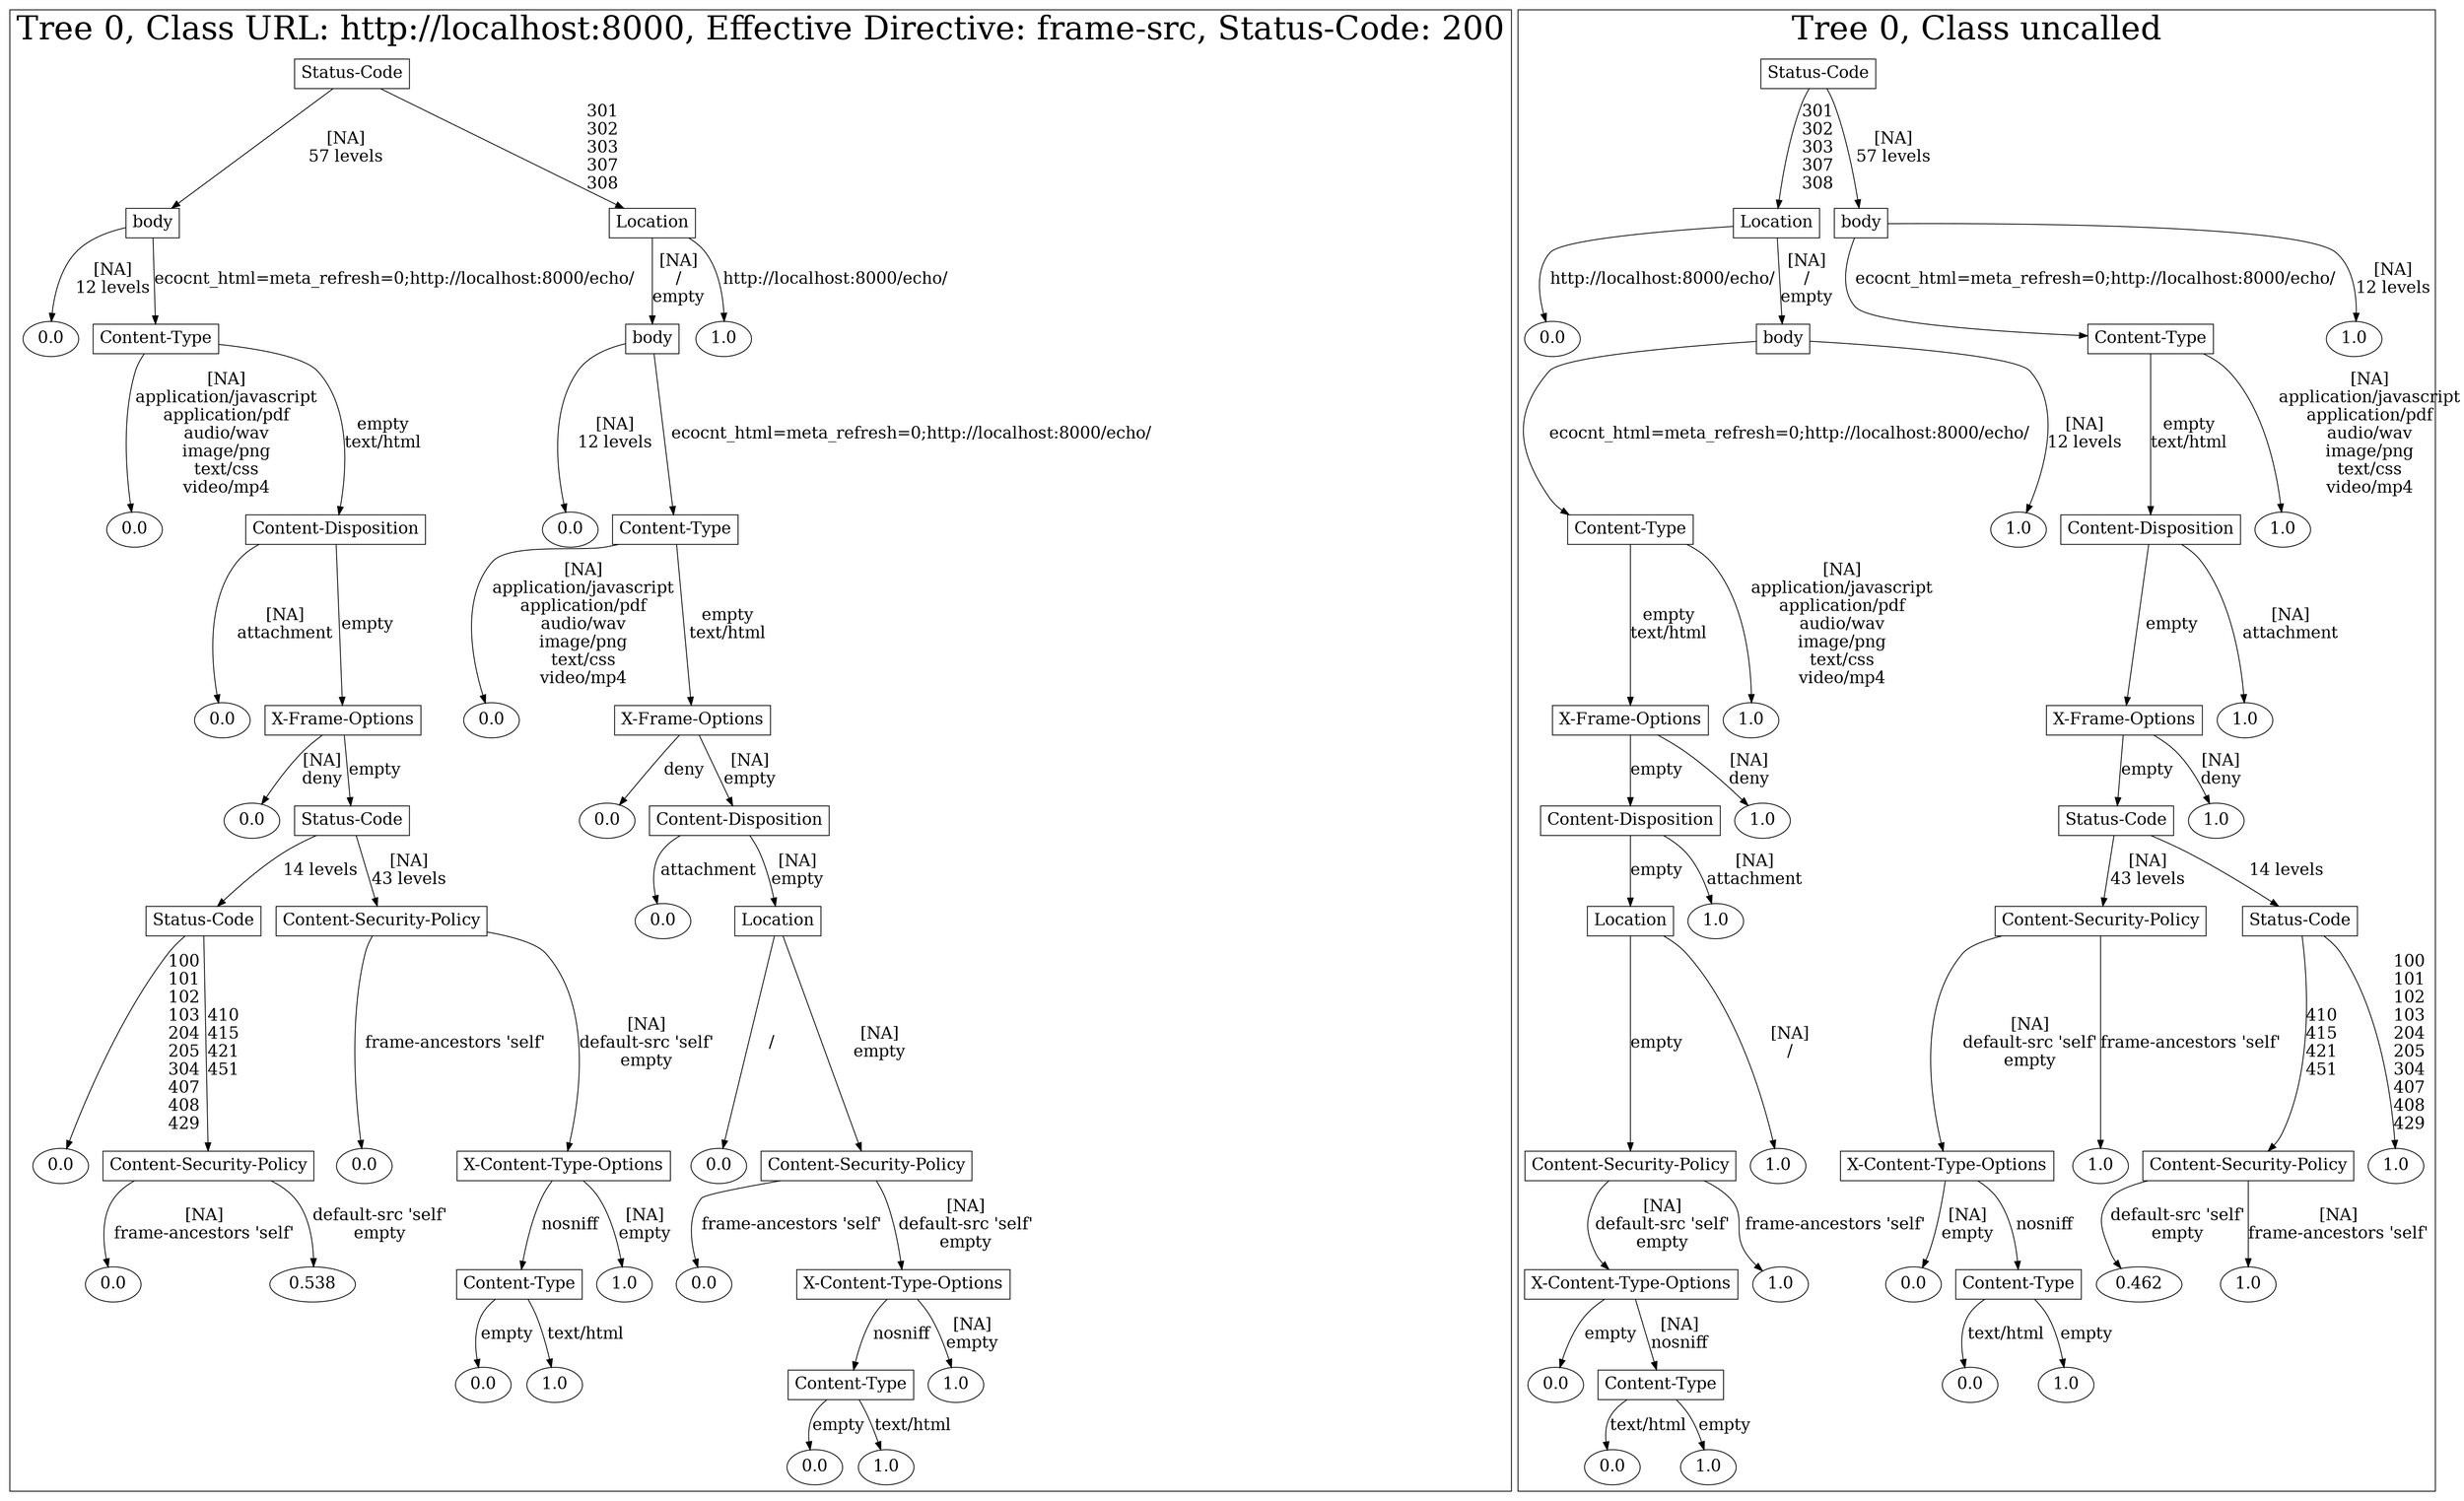 /*
Generated by:
    http://https://github.com/h2oai/h2o-3/tree/master/h2o-genmodel/src/main/java/hex/genmodel/tools/PrintMojo.java
*/

/*
On a mac:

$ brew install graphviz
$ dot -Tpng file.gv -o file.png
$ open file.png
*/

digraph G {

subgraph cluster_0 {
/* Nodes */

/* Level 0 */
{
"SG_0_Node_0" [shape=box, fontsize=20, label="Status-Code"]
}

/* Level 1 */
{
"SG_0_Node_1" [shape=box, fontsize=20, label="body"]
"SG_0_Node_2" [shape=box, fontsize=20, label="Location"]
}

/* Level 2 */
{
"SG_0_Node_21" [fontsize=20, label="0.0"]
"SG_0_Node_3" [shape=box, fontsize=20, label="Content-Type"]
"SG_0_Node_4" [shape=box, fontsize=20, label="body"]
"SG_0_Node_22" [fontsize=20, label="1.0"]
}

/* Level 3 */
{
"SG_0_Node_23" [fontsize=20, label="0.0"]
"SG_0_Node_5" [shape=box, fontsize=20, label="Content-Disposition"]
"SG_0_Node_24" [fontsize=20, label="0.0"]
"SG_0_Node_6" [shape=box, fontsize=20, label="Content-Type"]
}

/* Level 4 */
{
"SG_0_Node_25" [fontsize=20, label="0.0"]
"SG_0_Node_7" [shape=box, fontsize=20, label="X-Frame-Options"]
"SG_0_Node_26" [fontsize=20, label="0.0"]
"SG_0_Node_8" [shape=box, fontsize=20, label="X-Frame-Options"]
}

/* Level 5 */
{
"SG_0_Node_27" [fontsize=20, label="0.0"]
"SG_0_Node_9" [shape=box, fontsize=20, label="Status-Code"]
"SG_0_Node_28" [fontsize=20, label="0.0"]
"SG_0_Node_10" [shape=box, fontsize=20, label="Content-Disposition"]
}

/* Level 6 */
{
"SG_0_Node_11" [shape=box, fontsize=20, label="Status-Code"]
"SG_0_Node_12" [shape=box, fontsize=20, label="Content-Security-Policy"]
"SG_0_Node_29" [fontsize=20, label="0.0"]
"SG_0_Node_13" [shape=box, fontsize=20, label="Location"]
}

/* Level 7 */
{
"SG_0_Node_30" [fontsize=20, label="0.0"]
"SG_0_Node_14" [shape=box, fontsize=20, label="Content-Security-Policy"]
"SG_0_Node_31" [fontsize=20, label="0.0"]
"SG_0_Node_15" [shape=box, fontsize=20, label="X-Content-Type-Options"]
"SG_0_Node_32" [fontsize=20, label="0.0"]
"SG_0_Node_16" [shape=box, fontsize=20, label="Content-Security-Policy"]
}

/* Level 8 */
{
"SG_0_Node_33" [fontsize=20, label="0.0"]
"SG_0_Node_34" [fontsize=20, label="0.538"]
"SG_0_Node_18" [shape=box, fontsize=20, label="Content-Type"]
"SG_0_Node_35" [fontsize=20, label="1.0"]
"SG_0_Node_36" [fontsize=20, label="0.0"]
"SG_0_Node_19" [shape=box, fontsize=20, label="X-Content-Type-Options"]
}

/* Level 9 */
{
"SG_0_Node_37" [fontsize=20, label="0.0"]
"SG_0_Node_38" [fontsize=20, label="1.0"]
"SG_0_Node_20" [shape=box, fontsize=20, label="Content-Type"]
"SG_0_Node_39" [fontsize=20, label="1.0"]
}

/* Level 10 */
{
"SG_0_Node_40" [fontsize=20, label="0.0"]
"SG_0_Node_41" [fontsize=20, label="1.0"]
}

/* Edges */
"SG_0_Node_0" -> "SG_0_Node_1" [fontsize=20, label="[NA]
57 levels
"]
"SG_0_Node_0" -> "SG_0_Node_2" [fontsize=20, label="301
302
303
307
308
"]
"SG_0_Node_2" -> "SG_0_Node_4" [fontsize=20, label="[NA]
/
empty
"]
"SG_0_Node_2" -> "SG_0_Node_22" [fontsize=20, label="http://localhost:8000/echo/
"]
"SG_0_Node_4" -> "SG_0_Node_24" [fontsize=20, label="[NA]
12 levels
"]
"SG_0_Node_4" -> "SG_0_Node_6" [fontsize=20, label="ecocnt_html=meta_refresh=0;http://localhost:8000/echo/
"]
"SG_0_Node_6" -> "SG_0_Node_26" [fontsize=20, label="[NA]
application/javascript
application/pdf
audio/wav
image/png
text/css
video/mp4
"]
"SG_0_Node_6" -> "SG_0_Node_8" [fontsize=20, label="empty
text/html
"]
"SG_0_Node_8" -> "SG_0_Node_28" [fontsize=20, label="deny
"]
"SG_0_Node_8" -> "SG_0_Node_10" [fontsize=20, label="[NA]
empty
"]
"SG_0_Node_10" -> "SG_0_Node_29" [fontsize=20, label="attachment
"]
"SG_0_Node_10" -> "SG_0_Node_13" [fontsize=20, label="[NA]
empty
"]
"SG_0_Node_13" -> "SG_0_Node_32" [fontsize=20, label="/
"]
"SG_0_Node_13" -> "SG_0_Node_16" [fontsize=20, label="[NA]
empty
"]
"SG_0_Node_16" -> "SG_0_Node_36" [fontsize=20, label="frame-ancestors 'self'
"]
"SG_0_Node_16" -> "SG_0_Node_19" [fontsize=20, label="[NA]
default-src 'self'
empty
"]
"SG_0_Node_19" -> "SG_0_Node_20" [fontsize=20, label="nosniff
"]
"SG_0_Node_19" -> "SG_0_Node_39" [fontsize=20, label="[NA]
empty
"]
"SG_0_Node_20" -> "SG_0_Node_40" [fontsize=20, label="empty
"]
"SG_0_Node_20" -> "SG_0_Node_41" [fontsize=20, label="text/html
"]
"SG_0_Node_1" -> "SG_0_Node_21" [fontsize=20, label="[NA]
12 levels
"]
"SG_0_Node_1" -> "SG_0_Node_3" [fontsize=20, label="ecocnt_html=meta_refresh=0;http://localhost:8000/echo/
"]
"SG_0_Node_3" -> "SG_0_Node_23" [fontsize=20, label="[NA]
application/javascript
application/pdf
audio/wav
image/png
text/css
video/mp4
"]
"SG_0_Node_3" -> "SG_0_Node_5" [fontsize=20, label="empty
text/html
"]
"SG_0_Node_5" -> "SG_0_Node_25" [fontsize=20, label="[NA]
attachment
"]
"SG_0_Node_5" -> "SG_0_Node_7" [fontsize=20, label="empty
"]
"SG_0_Node_7" -> "SG_0_Node_27" [fontsize=20, label="[NA]
deny
"]
"SG_0_Node_7" -> "SG_0_Node_9" [fontsize=20, label="empty
"]
"SG_0_Node_9" -> "SG_0_Node_11" [fontsize=20, label="14 levels
"]
"SG_0_Node_9" -> "SG_0_Node_12" [fontsize=20, label="[NA]
43 levels
"]
"SG_0_Node_12" -> "SG_0_Node_31" [fontsize=20, label="frame-ancestors 'self'
"]
"SG_0_Node_12" -> "SG_0_Node_15" [fontsize=20, label="[NA]
default-src 'self'
empty
"]
"SG_0_Node_15" -> "SG_0_Node_18" [fontsize=20, label="nosniff
"]
"SG_0_Node_15" -> "SG_0_Node_35" [fontsize=20, label="[NA]
empty
"]
"SG_0_Node_18" -> "SG_0_Node_37" [fontsize=20, label="empty
"]
"SG_0_Node_18" -> "SG_0_Node_38" [fontsize=20, label="text/html
"]
"SG_0_Node_11" -> "SG_0_Node_30" [fontsize=20, label="100
101
102
103
204
205
304
407
408
429
"]
"SG_0_Node_11" -> "SG_0_Node_14" [fontsize=20, label="410
415
421
451
"]
"SG_0_Node_14" -> "SG_0_Node_33" [fontsize=20, label="[NA]
frame-ancestors 'self'
"]
"SG_0_Node_14" -> "SG_0_Node_34" [fontsize=20, label="default-src 'self'
empty
"]

fontsize=40
label="Tree 0, Class URL: http://localhost:8000, Effective Directive: frame-src, Status-Code: 200"
}

subgraph cluster_1 {
/* Nodes */

/* Level 0 */
{
"SG_1_Node_0" [shape=box, fontsize=20, label="Status-Code"]
}

/* Level 1 */
{
"SG_1_Node_1" [shape=box, fontsize=20, label="Location"]
"SG_1_Node_2" [shape=box, fontsize=20, label="body"]
}

/* Level 2 */
{
"SG_1_Node_21" [fontsize=20, label="0.0"]
"SG_1_Node_3" [shape=box, fontsize=20, label="body"]
"SG_1_Node_4" [shape=box, fontsize=20, label="Content-Type"]
"SG_1_Node_22" [fontsize=20, label="1.0"]
}

/* Level 3 */
{
"SG_1_Node_5" [shape=box, fontsize=20, label="Content-Type"]
"SG_1_Node_23" [fontsize=20, label="1.0"]
"SG_1_Node_6" [shape=box, fontsize=20, label="Content-Disposition"]
"SG_1_Node_24" [fontsize=20, label="1.0"]
}

/* Level 4 */
{
"SG_1_Node_7" [shape=box, fontsize=20, label="X-Frame-Options"]
"SG_1_Node_25" [fontsize=20, label="1.0"]
"SG_1_Node_8" [shape=box, fontsize=20, label="X-Frame-Options"]
"SG_1_Node_26" [fontsize=20, label="1.0"]
}

/* Level 5 */
{
"SG_1_Node_9" [shape=box, fontsize=20, label="Content-Disposition"]
"SG_1_Node_27" [fontsize=20, label="1.0"]
"SG_1_Node_10" [shape=box, fontsize=20, label="Status-Code"]
"SG_1_Node_28" [fontsize=20, label="1.0"]
}

/* Level 6 */
{
"SG_1_Node_11" [shape=box, fontsize=20, label="Location"]
"SG_1_Node_29" [fontsize=20, label="1.0"]
"SG_1_Node_12" [shape=box, fontsize=20, label="Content-Security-Policy"]
"SG_1_Node_13" [shape=box, fontsize=20, label="Status-Code"]
}

/* Level 7 */
{
"SG_1_Node_14" [shape=box, fontsize=20, label="Content-Security-Policy"]
"SG_1_Node_30" [fontsize=20, label="1.0"]
"SG_1_Node_15" [shape=box, fontsize=20, label="X-Content-Type-Options"]
"SG_1_Node_31" [fontsize=20, label="1.0"]
"SG_1_Node_16" [shape=box, fontsize=20, label="Content-Security-Policy"]
"SG_1_Node_32" [fontsize=20, label="1.0"]
}

/* Level 8 */
{
"SG_1_Node_17" [shape=box, fontsize=20, label="X-Content-Type-Options"]
"SG_1_Node_33" [fontsize=20, label="1.0"]
"SG_1_Node_34" [fontsize=20, label="0.0"]
"SG_1_Node_18" [shape=box, fontsize=20, label="Content-Type"]
"SG_1_Node_35" [fontsize=20, label="0.462"]
"SG_1_Node_36" [fontsize=20, label="1.0"]
}

/* Level 9 */
{
"SG_1_Node_37" [fontsize=20, label="0.0"]
"SG_1_Node_20" [shape=box, fontsize=20, label="Content-Type"]
"SG_1_Node_38" [fontsize=20, label="0.0"]
"SG_1_Node_39" [fontsize=20, label="1.0"]
}

/* Level 10 */
{
"SG_1_Node_40" [fontsize=20, label="0.0"]
"SG_1_Node_41" [fontsize=20, label="1.0"]
}

/* Edges */
"SG_1_Node_0" -> "SG_1_Node_1" [fontsize=20, label="301
302
303
307
308
"]
"SG_1_Node_0" -> "SG_1_Node_2" [fontsize=20, label="[NA]
57 levels
"]
"SG_1_Node_2" -> "SG_1_Node_4" [fontsize=20, label="ecocnt_html=meta_refresh=0;http://localhost:8000/echo/
"]
"SG_1_Node_2" -> "SG_1_Node_22" [fontsize=20, label="[NA]
12 levels
"]
"SG_1_Node_4" -> "SG_1_Node_6" [fontsize=20, label="empty
text/html
"]
"SG_1_Node_4" -> "SG_1_Node_24" [fontsize=20, label="[NA]
application/javascript
application/pdf
audio/wav
image/png
text/css
video/mp4
"]
"SG_1_Node_6" -> "SG_1_Node_8" [fontsize=20, label="empty
"]
"SG_1_Node_6" -> "SG_1_Node_26" [fontsize=20, label="[NA]
attachment
"]
"SG_1_Node_8" -> "SG_1_Node_10" [fontsize=20, label="empty
"]
"SG_1_Node_8" -> "SG_1_Node_28" [fontsize=20, label="[NA]
deny
"]
"SG_1_Node_10" -> "SG_1_Node_12" [fontsize=20, label="[NA]
43 levels
"]
"SG_1_Node_10" -> "SG_1_Node_13" [fontsize=20, label="14 levels
"]
"SG_1_Node_13" -> "SG_1_Node_16" [fontsize=20, label="410
415
421
451
"]
"SG_1_Node_13" -> "SG_1_Node_32" [fontsize=20, label="100
101
102
103
204
205
304
407
408
429
"]
"SG_1_Node_16" -> "SG_1_Node_35" [fontsize=20, label="default-src 'self'
empty
"]
"SG_1_Node_16" -> "SG_1_Node_36" [fontsize=20, label="[NA]
frame-ancestors 'self'
"]
"SG_1_Node_12" -> "SG_1_Node_15" [fontsize=20, label="[NA]
default-src 'self'
empty
"]
"SG_1_Node_12" -> "SG_1_Node_31" [fontsize=20, label="frame-ancestors 'self'
"]
"SG_1_Node_15" -> "SG_1_Node_34" [fontsize=20, label="[NA]
empty
"]
"SG_1_Node_15" -> "SG_1_Node_18" [fontsize=20, label="nosniff
"]
"SG_1_Node_18" -> "SG_1_Node_38" [fontsize=20, label="text/html
"]
"SG_1_Node_18" -> "SG_1_Node_39" [fontsize=20, label="empty
"]
"SG_1_Node_1" -> "SG_1_Node_21" [fontsize=20, label="http://localhost:8000/echo/
"]
"SG_1_Node_1" -> "SG_1_Node_3" [fontsize=20, label="[NA]
/
empty
"]
"SG_1_Node_3" -> "SG_1_Node_5" [fontsize=20, label="ecocnt_html=meta_refresh=0;http://localhost:8000/echo/
"]
"SG_1_Node_3" -> "SG_1_Node_23" [fontsize=20, label="[NA]
12 levels
"]
"SG_1_Node_5" -> "SG_1_Node_7" [fontsize=20, label="empty
text/html
"]
"SG_1_Node_5" -> "SG_1_Node_25" [fontsize=20, label="[NA]
application/javascript
application/pdf
audio/wav
image/png
text/css
video/mp4
"]
"SG_1_Node_7" -> "SG_1_Node_9" [fontsize=20, label="empty
"]
"SG_1_Node_7" -> "SG_1_Node_27" [fontsize=20, label="[NA]
deny
"]
"SG_1_Node_9" -> "SG_1_Node_11" [fontsize=20, label="empty
"]
"SG_1_Node_9" -> "SG_1_Node_29" [fontsize=20, label="[NA]
attachment
"]
"SG_1_Node_11" -> "SG_1_Node_14" [fontsize=20, label="empty
"]
"SG_1_Node_11" -> "SG_1_Node_30" [fontsize=20, label="[NA]
/
"]
"SG_1_Node_14" -> "SG_1_Node_17" [fontsize=20, label="[NA]
default-src 'self'
empty
"]
"SG_1_Node_14" -> "SG_1_Node_33" [fontsize=20, label="frame-ancestors 'self'
"]
"SG_1_Node_17" -> "SG_1_Node_37" [fontsize=20, label="empty
"]
"SG_1_Node_17" -> "SG_1_Node_20" [fontsize=20, label="[NA]
nosniff
"]
"SG_1_Node_20" -> "SG_1_Node_40" [fontsize=20, label="text/html
"]
"SG_1_Node_20" -> "SG_1_Node_41" [fontsize=20, label="empty
"]

fontsize=40
label="Tree 0, Class uncalled"
}

}

